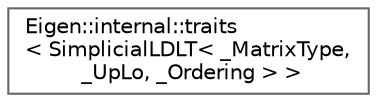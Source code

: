 digraph "类继承关系图"
{
 // LATEX_PDF_SIZE
  bgcolor="transparent";
  edge [fontname=Helvetica,fontsize=10,labelfontname=Helvetica,labelfontsize=10];
  node [fontname=Helvetica,fontsize=10,shape=box,height=0.2,width=0.4];
  rankdir="LR";
  Node0 [id="Node000000",label="Eigen::internal::traits\l\< SimplicialLDLT\< _MatrixType,\l _UpLo, _Ordering \> \>",height=0.2,width=0.4,color="grey40", fillcolor="white", style="filled",URL="$struct_eigen_1_1internal_1_1traits_3_01_simplicial_l_d_l_t_3_01___matrix_type_00_01___up_lo_00_01___ordering_01_4_01_4.html",tooltip=" "];
}
